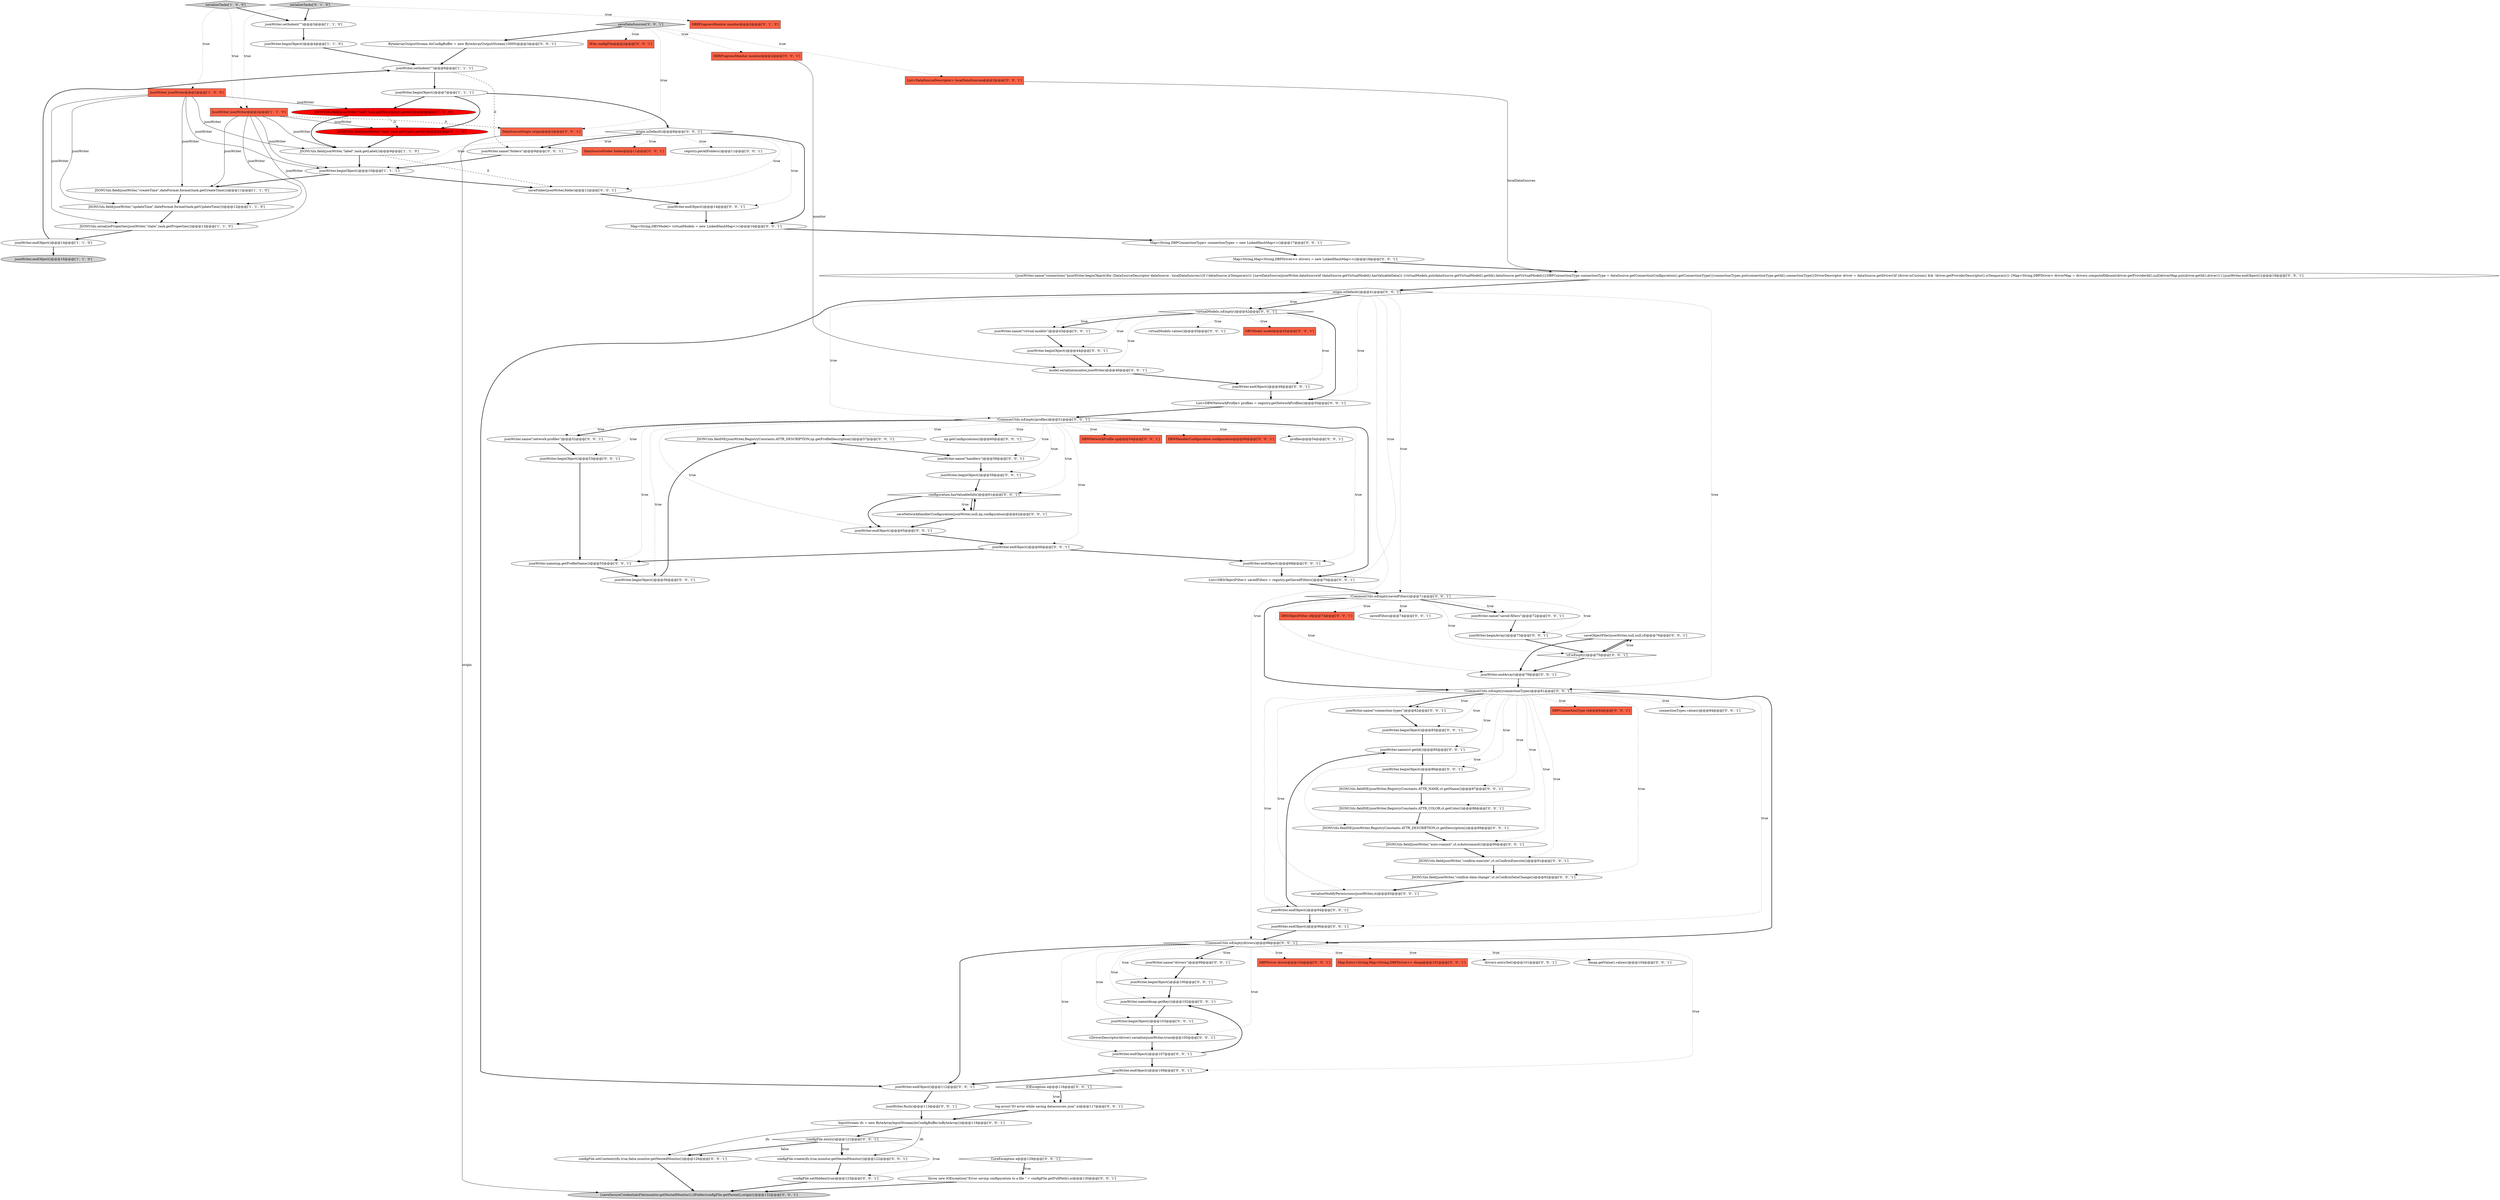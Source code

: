 digraph {
33 [style = filled, label = "saveObjectFiler(jsonWriter,null,null,cf)@@@76@@@['0', '0', '1']", fillcolor = white, shape = ellipse image = "AAA0AAABBB3BBB"];
65 [style = filled, label = "DBPDriver driver@@@104@@@['0', '0', '1']", fillcolor = tomato, shape = box image = "AAA0AAABBB3BBB"];
39 [style = filled, label = "dmap.getValue().values()@@@104@@@['0', '0', '1']", fillcolor = white, shape = ellipse image = "AAA0AAABBB3BBB"];
77 [style = filled, label = "jsonWriter.beginObject()@@@83@@@['0', '0', '1']", fillcolor = white, shape = ellipse image = "AAA0AAABBB3BBB"];
32 [style = filled, label = "List<DBSObjectFilter> savedFilters = registry.getSavedFilters()@@@70@@@['0', '0', '1']", fillcolor = white, shape = ellipse image = "AAA0AAABBB3BBB"];
105 [style = filled, label = "DBPConnectionType ct@@@84@@@['0', '0', '1']", fillcolor = tomato, shape = box image = "AAA0AAABBB3BBB"];
25 [style = filled, label = "saveDataSources['0', '0', '1']", fillcolor = lightgray, shape = diamond image = "AAA0AAABBB3BBB"];
104 [style = filled, label = "DBSObjectFilter cf@@@74@@@['0', '0', '1']", fillcolor = tomato, shape = box image = "AAA0AAABBB3BBB"];
46 [style = filled, label = "virtualModels.values()@@@45@@@['0', '0', '1']", fillcolor = white, shape = ellipse image = "AAA0AAABBB3BBB"];
91 [style = filled, label = "np.getConfigurations()@@@60@@@['0', '0', '1']", fillcolor = white, shape = ellipse image = "AAA0AAABBB3BBB"];
40 [style = filled, label = "saveFolder(jsonWriter,folder)@@@12@@@['0', '0', '1']", fillcolor = white, shape = ellipse image = "AAA0AAABBB3BBB"];
89 [style = filled, label = "configFile.setHidden(true)@@@123@@@['0', '0', '1']", fillcolor = white, shape = ellipse image = "AAA0AAABBB3BBB"];
13 [style = filled, label = "jsonWriter.beginObject()@@@10@@@['1', '1', '1']", fillcolor = white, shape = ellipse image = "AAA0AAABBB1BBB"];
50 [style = filled, label = "!virtualModels.isEmpty()@@@42@@@['0', '0', '1']", fillcolor = white, shape = diamond image = "AAA0AAABBB3BBB"];
17 [style = filled, label = "JSONUtils.field(jsonWriter,\"task\",task.getType().getId())@@@8@@@['0', '1', '0']", fillcolor = red, shape = ellipse image = "AAA1AAABBB2BBB"];
11 [style = filled, label = "JSONUtils.field(jsonWriter,\"createTime\",dateFormat.format(task.getCreateTime()))@@@11@@@['1', '1', '0']", fillcolor = white, shape = ellipse image = "AAA0AAABBB1BBB"];
100 [style = filled, label = "JSONUtils.field(jsonWriter,\"confirm-data-change\",ct.isConfirmDataChange())@@@92@@@['0', '0', '1']", fillcolor = white, shape = ellipse image = "AAA0AAABBB3BBB"];
56 [style = filled, label = "jsonWriter.flush()@@@113@@@['0', '0', '1']", fillcolor = white, shape = ellipse image = "AAA0AAABBB3BBB"];
28 [style = filled, label = "DataSourceFolder folder@@@11@@@['0', '0', '1']", fillcolor = tomato, shape = box image = "AAA0AAABBB3BBB"];
99 [style = filled, label = "!CommonUtils.isEmpty(savedFilters)@@@71@@@['0', '0', '1']", fillcolor = white, shape = diamond image = "AAA0AAABBB3BBB"];
42 [style = filled, label = "JSONUtils.fieldNE(jsonWriter,RegistryConstants.ATTR_COLOR,ct.getColor())@@@88@@@['0', '0', '1']", fillcolor = white, shape = ellipse image = "AAA0AAABBB3BBB"];
4 [style = filled, label = "JSONUtils.field(jsonWriter,\"label\",task.getLabel())@@@9@@@['1', '1', '0']", fillcolor = white, shape = ellipse image = "AAA0AAABBB1BBB"];
53 [style = filled, label = "jsonWriter.beginObject()@@@100@@@['0', '0', '1']", fillcolor = white, shape = ellipse image = "AAA0AAABBB3BBB"];
86 [style = filled, label = "jsonWriter.beginObject()@@@86@@@['0', '0', '1']", fillcolor = white, shape = ellipse image = "AAA0AAABBB3BBB"];
1 [style = filled, label = "jsonWriter.endObject()@@@16@@@['1', '1', '0']", fillcolor = lightgray, shape = ellipse image = "AAA0AAABBB1BBB"];
47 [style = filled, label = "origin.isDefault()@@@8@@@['0', '0', '1']", fillcolor = white, shape = diamond image = "AAA0AAABBB3BBB"];
37 [style = filled, label = "configFile.create(ifs,true,monitor.getNestedMonitor())@@@122@@@['0', '0', '1']", fillcolor = white, shape = ellipse image = "AAA0AAABBB3BBB"];
75 [style = filled, label = "!CommonUtils.isEmpty(profiles)@@@51@@@['0', '0', '1']", fillcolor = white, shape = diamond image = "AAA0AAABBB3BBB"];
36 [style = filled, label = "jsonWriter.name(\"connection-types\")@@@82@@@['0', '0', '1']", fillcolor = white, shape = ellipse image = "AAA0AAABBB3BBB"];
44 [style = filled, label = "JSONUtils.fieldNE(jsonWriter,RegistryConstants.ATTR_DESCRIPTION,np.getProfileDescription())@@@57@@@['0', '0', '1']", fillcolor = white, shape = ellipse image = "AAA0AAABBB3BBB"];
6 [style = filled, label = "jsonWriter.setIndent(\"\")@@@6@@@['1', '1', '1']", fillcolor = white, shape = ellipse image = "AAA0AAABBB1BBB"];
31 [style = filled, label = "jsonWriter.name(\"folders\")@@@9@@@['0', '0', '1']", fillcolor = white, shape = ellipse image = "AAA0AAABBB3BBB"];
64 [style = filled, label = "JSONUtils.field(jsonWriter,\"confirm-execute\",ct.isConfirmExecute())@@@91@@@['0', '0', '1']", fillcolor = white, shape = ellipse image = "AAA0AAABBB3BBB"];
70 [style = filled, label = "jsonWriter.beginObject()@@@59@@@['0', '0', '1']", fillcolor = white, shape = ellipse image = "AAA0AAABBB3BBB"];
93 [style = filled, label = "jsonWriter.name(np.getProfileName())@@@55@@@['0', '0', '1']", fillcolor = white, shape = ellipse image = "AAA0AAABBB3BBB"];
69 [style = filled, label = "DBWNetworkProfile np@@@54@@@['0', '0', '1']", fillcolor = tomato, shape = box image = "AAA0AAABBB3BBB"];
15 [style = filled, label = "DBRProgressMonitor monitor@@@2@@@['0', '1', '0']", fillcolor = tomato, shape = box image = "AAA0AAABBB2BBB"];
67 [style = filled, label = "Map.Entry<String,Map<String,DBPDriver>> dmap@@@101@@@['0', '0', '1']", fillcolor = tomato, shape = box image = "AAA0AAABBB3BBB"];
82 [style = filled, label = "drivers.entrySet()@@@101@@@['0', '0', '1']", fillcolor = white, shape = ellipse image = "AAA0AAABBB3BBB"];
19 [style = filled, label = "DBWHandlerConfiguration configuration@@@60@@@['0', '0', '1']", fillcolor = tomato, shape = box image = "AAA0AAABBB3BBB"];
26 [style = filled, label = "model.serialize(monitor,jsonWriter)@@@46@@@['0', '0', '1']", fillcolor = white, shape = ellipse image = "AAA0AAABBB3BBB"];
78 [style = filled, label = "jsonWriter.endObject()@@@94@@@['0', '0', '1']", fillcolor = white, shape = ellipse image = "AAA0AAABBB3BBB"];
80 [style = filled, label = "connectionTypes.values()@@@84@@@['0', '0', '1']", fillcolor = white, shape = ellipse image = "AAA0AAABBB3BBB"];
2 [style = filled, label = "JsonWriter jsonWriter@@@2@@@['1', '0', '0']", fillcolor = tomato, shape = box image = "AAA0AAABBB1BBB"];
24 [style = filled, label = "configFile.setContents(ifs,true,false,monitor.getNestedMonitor())@@@126@@@['0', '0', '1']", fillcolor = white, shape = ellipse image = "AAA0AAABBB3BBB"];
57 [style = filled, label = "jsonWriter.beginObject()@@@53@@@['0', '0', '1']", fillcolor = white, shape = ellipse image = "AAA0AAABBB3BBB"];
34 [style = filled, label = "ByteArrayOutputStream dsConfigBuffer = new ByteArrayOutputStream(10000)@@@3@@@['0', '0', '1']", fillcolor = white, shape = ellipse image = "AAA0AAABBB3BBB"];
85 [style = filled, label = "jsonWriter.endObject()@@@14@@@['0', '0', '1']", fillcolor = white, shape = ellipse image = "AAA0AAABBB3BBB"];
76 [style = filled, label = "jsonWriter.beginObject()@@@56@@@['0', '0', '1']", fillcolor = white, shape = ellipse image = "AAA0AAABBB3BBB"];
8 [style = filled, label = "JSONUtils.field(jsonWriter,\"updateTime\",dateFormat.format(task.getUpdateTime()))@@@12@@@['1', '1', '0']", fillcolor = white, shape = ellipse image = "AAA0AAABBB1BBB"];
98 [style = filled, label = "IFile configFile@@@2@@@['0', '0', '1']", fillcolor = tomato, shape = box image = "AAA0AAABBB3BBB"];
9 [style = filled, label = "jsonWriter.beginObject()@@@4@@@['1', '1', '0']", fillcolor = white, shape = ellipse image = "AAA0AAABBB1BBB"];
68 [style = filled, label = "saveNetworkHandlerConfiguration(jsonWriter,null,np,configuration)@@@62@@@['0', '0', '1']", fillcolor = white, shape = ellipse image = "AAA0AAABBB3BBB"];
45 [style = filled, label = "Map<String,DBPConnectionType> connectionTypes = new LinkedHashMap<>()@@@17@@@['0', '0', '1']", fillcolor = white, shape = ellipse image = "AAA0AAABBB3BBB"];
58 [style = filled, label = "serializeModifyPermissions(jsonWriter,ct)@@@93@@@['0', '0', '1']", fillcolor = white, shape = ellipse image = "AAA0AAABBB3BBB"];
79 [style = filled, label = "jsonWriter.name(dmap.getKey())@@@102@@@['0', '0', '1']", fillcolor = white, shape = ellipse image = "AAA0AAABBB3BBB"];
96 [style = filled, label = "List<DBWNetworkProfile> profiles = registry.getNetworkProfiles()@@@50@@@['0', '0', '1']", fillcolor = white, shape = ellipse image = "AAA0AAABBB3BBB"];
83 [style = filled, label = "jsonWriter.beginObject()@@@44@@@['0', '0', '1']", fillcolor = white, shape = ellipse image = "AAA0AAABBB3BBB"];
35 [style = filled, label = "DBRProgressMonitor monitor@@@2@@@['0', '0', '1']", fillcolor = tomato, shape = box image = "AAA0AAABBB3BBB"];
62 [style = filled, label = "DBVModel model@@@45@@@['0', '0', '1']", fillcolor = tomato, shape = box image = "AAA0AAABBB3BBB"];
72 [style = filled, label = "!configFile.exists()@@@121@@@['0', '0', '1']", fillcolor = white, shape = diamond image = "AAA0AAABBB3BBB"];
108 [style = filled, label = "jsonWriter.name(\"virtual-models\")@@@43@@@['0', '0', '1']", fillcolor = white, shape = ellipse image = "AAA0AAABBB3BBB"];
7 [style = filled, label = "jsonWriter.endObject()@@@14@@@['1', '1', '0']", fillcolor = white, shape = ellipse image = "AAA0AAABBB1BBB"];
88 [style = filled, label = "jsonWriter.name(ct.getId())@@@85@@@['0', '0', '1']", fillcolor = white, shape = ellipse image = "AAA0AAABBB3BBB"];
61 [style = filled, label = "{jsonWriter.name(\"connections\")jsonWriter.beginObject()for (DataSourceDescriptor dataSource : localDataSources){if (!dataSource.isTemporary()) {saveDataSource(jsonWriter,dataSource)if (dataSource.getVirtualModel().hasValuableData()) {virtualModels.put(dataSource.getVirtualModel().getId(),dataSource.getVirtualModel())}DBPConnectionType connectionType = dataSource.getConnectionConfiguration().getConnectionType(){connectionTypes.put(connectionType.getId(),connectionType)}DriverDescriptor driver = dataSource.getDriver()if (driver.isCustom() && !driver.getProviderDescriptor().isTemporary()) {Map<String,DBPDriver> driverMap = drivers.computeIfAbsent(driver.getProviderId(),null)driverMap.put(driver.getId(),driver)}}}jsonWriter.endObject()}@@@19@@@['0', '0', '1']", fillcolor = white, shape = ellipse image = "AAA0AAABBB3BBB"];
48 [style = filled, label = "JSONUtils.fieldNE(jsonWriter,RegistryConstants.ATTR_NAME,ct.getName())@@@87@@@['0', '0', '1']", fillcolor = white, shape = ellipse image = "AAA0AAABBB3BBB"];
87 [style = filled, label = "jsonWriter.name(\"saved-filters\")@@@72@@@['0', '0', '1']", fillcolor = white, shape = ellipse image = "AAA0AAABBB3BBB"];
52 [style = filled, label = "jsonWriter.endObject()@@@109@@@['0', '0', '1']", fillcolor = white, shape = ellipse image = "AAA0AAABBB3BBB"];
102 [style = filled, label = "jsonWriter.endObject()@@@68@@@['0', '0', '1']", fillcolor = white, shape = ellipse image = "AAA0AAABBB3BBB"];
10 [style = filled, label = "serializeTasks['1', '0', '0']", fillcolor = lightgray, shape = diamond image = "AAA0AAABBB1BBB"];
81 [style = filled, label = "CoreException e@@@129@@@['0', '0', '1']", fillcolor = white, shape = diamond image = "AAA0AAABBB3BBB"];
66 [style = filled, label = "savedFilters@@@74@@@['0', '0', '1']", fillcolor = white, shape = ellipse image = "AAA0AAABBB3BBB"];
3 [style = filled, label = "JsonWriter jsonWriter@@@2@@@['1', '1', '0']", fillcolor = tomato, shape = box image = "AAA0AAABBB1BBB"];
16 [style = filled, label = "serializeTasks['0', '1', '0']", fillcolor = lightgray, shape = diamond image = "AAA0AAABBB2BBB"];
5 [style = filled, label = "JSONUtils.serializeProperties(jsonWriter,\"state\",task.getProperties())@@@13@@@['1', '1', '0']", fillcolor = white, shape = ellipse image = "AAA0AAABBB1BBB"];
106 [style = filled, label = "!CommonUtils.isEmpty(drivers)@@@98@@@['0', '0', '1']", fillcolor = white, shape = diamond image = "AAA0AAABBB3BBB"];
0 [style = filled, label = "JSONUtils.field(jsonWriter,\"task\",task.getDescriptor().getId())@@@8@@@['1', '0', '0']", fillcolor = red, shape = ellipse image = "AAA1AAABBB1BBB"];
38 [style = filled, label = "registry.getAllFolders()@@@11@@@['0', '0', '1']", fillcolor = white, shape = ellipse image = "AAA0AAABBB3BBB"];
90 [style = filled, label = "jsonWriter.endObject()@@@65@@@['0', '0', '1']", fillcolor = white, shape = ellipse image = "AAA0AAABBB3BBB"];
12 [style = filled, label = "jsonWriter.setIndent(\"\")@@@3@@@['1', '1', '0']", fillcolor = white, shape = ellipse image = "AAA0AAABBB1BBB"];
103 [style = filled, label = "!CommonUtils.isEmpty(connectionTypes)@@@81@@@['0', '0', '1']", fillcolor = white, shape = diamond image = "AAA0AAABBB3BBB"];
29 [style = filled, label = "configuration.hasValuableInfo()@@@61@@@['0', '0', '1']", fillcolor = white, shape = diamond image = "AAA0AAABBB3BBB"];
22 [style = filled, label = "jsonWriter.endObject()@@@96@@@['0', '0', '1']", fillcolor = white, shape = ellipse image = "AAA0AAABBB3BBB"];
23 [style = filled, label = "IOException e@@@116@@@['0', '0', '1']", fillcolor = white, shape = diamond image = "AAA0AAABBB3BBB"];
27 [style = filled, label = "jsonWriter.endObject()@@@66@@@['0', '0', '1']", fillcolor = white, shape = ellipse image = "AAA0AAABBB3BBB"];
20 [style = filled, label = "List<DataSourceDescriptor> localDataSources@@@2@@@['0', '0', '1']", fillcolor = tomato, shape = box image = "AAA0AAABBB3BBB"];
54 [style = filled, label = "((DriverDescriptor)driver).serialize(jsonWriter,true)@@@105@@@['0', '0', '1']", fillcolor = white, shape = ellipse image = "AAA0AAABBB3BBB"];
41 [style = filled, label = "origin.isDefault()@@@41@@@['0', '0', '1']", fillcolor = white, shape = diamond image = "AAA0AAABBB3BBB"];
51 [style = filled, label = "jsonWriter.name(\"handlers\")@@@58@@@['0', '0', '1']", fillcolor = white, shape = ellipse image = "AAA0AAABBB3BBB"];
95 [style = filled, label = "jsonWriter.endObject()@@@48@@@['0', '0', '1']", fillcolor = white, shape = ellipse image = "AAA0AAABBB3BBB"];
101 [style = filled, label = "profiles@@@54@@@['0', '0', '1']", fillcolor = white, shape = ellipse image = "AAA0AAABBB3BBB"];
63 [style = filled, label = "jsonWriter.endArray()@@@79@@@['0', '0', '1']", fillcolor = white, shape = ellipse image = "AAA0AAABBB3BBB"];
59 [style = filled, label = "JSONUtils.fieldNE(jsonWriter,RegistryConstants.ATTR_DESCRIPTION,ct.getDescription())@@@89@@@['0', '0', '1']", fillcolor = white, shape = ellipse image = "AAA0AAABBB3BBB"];
43 [style = filled, label = "jsonWriter.name(\"drivers\")@@@99@@@['0', '0', '1']", fillcolor = white, shape = ellipse image = "AAA0AAABBB3BBB"];
30 [style = filled, label = "log.error(\"IO error while saving datasources json\",e)@@@117@@@['0', '0', '1']", fillcolor = white, shape = ellipse image = "AAA0AAABBB3BBB"];
21 [style = filled, label = "InputStream ifs = new ByteArrayInputStream(dsConfigBuffer.toByteArray())@@@119@@@['0', '0', '1']", fillcolor = white, shape = ellipse image = "AAA0AAABBB3BBB"];
14 [style = filled, label = "jsonWriter.beginObject()@@@7@@@['1', '1', '1']", fillcolor = white, shape = ellipse image = "AAA0AAABBB1BBB"];
73 [style = filled, label = "jsonWriter.endObject()@@@112@@@['0', '0', '1']", fillcolor = white, shape = ellipse image = "AAA0AAABBB3BBB"];
94 [style = filled, label = "jsonWriter.endObject()@@@107@@@['0', '0', '1']", fillcolor = white, shape = ellipse image = "AAA0AAABBB3BBB"];
107 [style = filled, label = "DataSourceOrigin origin@@@2@@@['0', '0', '1']", fillcolor = tomato, shape = box image = "AAA0AAABBB3BBB"];
18 [style = filled, label = "!cf.isEmpty()@@@75@@@['0', '0', '1']", fillcolor = white, shape = diamond image = "AAA0AAABBB3BBB"];
84 [style = filled, label = "jsonWriter.name(\"network-profiles\")@@@52@@@['0', '0', '1']", fillcolor = white, shape = ellipse image = "AAA0AAABBB3BBB"];
55 [style = filled, label = "Map<String,DBVModel> virtualModels = new LinkedHashMap<>()@@@16@@@['0', '0', '1']", fillcolor = white, shape = ellipse image = "AAA0AAABBB3BBB"];
71 [style = filled, label = "Map<String,Map<String,DBPDriver>> drivers = new LinkedHashMap<>()@@@18@@@['0', '0', '1']", fillcolor = white, shape = ellipse image = "AAA0AAABBB3BBB"];
60 [style = filled, label = "{saveSecureCredentialsFile(monitor.getNestedMonitor(),(IFolder)configFile.getParent(),origin)}@@@132@@@['0', '0', '1']", fillcolor = lightgray, shape = ellipse image = "AAA0AAABBB3BBB"];
92 [style = filled, label = "jsonWriter.beginObject()@@@103@@@['0', '0', '1']", fillcolor = white, shape = ellipse image = "AAA0AAABBB3BBB"];
74 [style = filled, label = "jsonWriter.beginArray()@@@73@@@['0', '0', '1']", fillcolor = white, shape = ellipse image = "AAA0AAABBB3BBB"];
49 [style = filled, label = "throw new IOException(\"Error saving configuration to a file \" + configFile.getFullPath(),e)@@@130@@@['0', '0', '1']", fillcolor = white, shape = ellipse image = "AAA0AAABBB3BBB"];
97 [style = filled, label = "JSONUtils.field(jsonWriter,\"auto-commit\",ct.isAutocommit())@@@90@@@['0', '0', '1']", fillcolor = white, shape = ellipse image = "AAA0AAABBB3BBB"];
88->86 [style = bold, label=""];
59->97 [style = bold, label=""];
24->60 [style = bold, label=""];
70->29 [style = bold, label=""];
75->70 [style = dotted, label="true"];
77->88 [style = bold, label=""];
102->32 [style = bold, label=""];
25->34 [style = bold, label=""];
25->35 [style = dotted, label="true"];
10->3 [style = dotted, label="true"];
14->17 [style = bold, label=""];
107->60 [style = solid, label="origin"];
20->61 [style = solid, label="localDataSources"];
12->9 [style = bold, label=""];
26->95 [style = bold, label=""];
47->85 [style = dotted, label="true"];
103->77 [style = dotted, label="true"];
79->92 [style = bold, label=""];
33->63 [style = bold, label=""];
9->6 [style = bold, label=""];
44->51 [style = bold, label=""];
25->107 [style = dotted, label="true"];
27->93 [style = bold, label=""];
87->74 [style = bold, label=""];
50->62 [style = dotted, label="true"];
92->54 [style = bold, label=""];
21->72 [style = bold, label=""];
75->90 [style = dotted, label="true"];
106->67 [style = dotted, label="true"];
33->18 [style = bold, label=""];
94->52 [style = bold, label=""];
10->12 [style = bold, label=""];
43->53 [style = bold, label=""];
75->51 [style = dotted, label="true"];
21->37 [style = solid, label="ifs"];
99->18 [style = dotted, label="true"];
75->44 [style = dotted, label="true"];
103->58 [style = dotted, label="true"];
21->24 [style = solid, label="ifs"];
50->108 [style = bold, label=""];
2->4 [style = solid, label="jsonWriter"];
36->77 [style = bold, label=""];
103->22 [style = dotted, label="true"];
73->56 [style = bold, label=""];
50->26 [style = dotted, label="true"];
106->54 [style = dotted, label="true"];
96->75 [style = bold, label=""];
100->58 [style = bold, label=""];
3->4 [style = solid, label="jsonWriter"];
41->99 [style = dotted, label="true"];
106->43 [style = dotted, label="true"];
7->1 [style = bold, label=""];
63->103 [style = bold, label=""];
23->30 [style = bold, label=""];
3->8 [style = solid, label="jsonWriter"];
75->29 [style = dotted, label="true"];
52->73 [style = bold, label=""];
47->28 [style = dotted, label="true"];
6->31 [style = dashed, label="0"];
84->57 [style = bold, label=""];
81->49 [style = bold, label=""];
13->40 [style = bold, label=""];
85->55 [style = bold, label=""];
106->82 [style = dotted, label="true"];
0->17 [style = dashed, label="0"];
13->11 [style = bold, label=""];
22->106 [style = bold, label=""];
75->76 [style = dotted, label="true"];
75->102 [style = dotted, label="true"];
45->71 [style = bold, label=""];
71->61 [style = bold, label=""];
108->83 [style = bold, label=""];
89->60 [style = bold, label=""];
99->87 [style = dotted, label="true"];
32->99 [style = bold, label=""];
83->26 [style = bold, label=""];
103->36 [style = bold, label=""];
106->43 [style = bold, label=""];
54->94 [style = bold, label=""];
72->37 [style = dotted, label="true"];
56->21 [style = bold, label=""];
99->104 [style = dotted, label="true"];
106->53 [style = dotted, label="true"];
25->20 [style = dotted, label="true"];
7->6 [style = bold, label=""];
75->69 [style = dotted, label="true"];
64->100 [style = bold, label=""];
11->8 [style = bold, label=""];
5->7 [style = bold, label=""];
50->108 [style = dotted, label="true"];
68->29 [style = bold, label=""];
58->78 [style = bold, label=""];
103->97 [style = dotted, label="true"];
29->68 [style = dotted, label="true"];
47->38 [style = dotted, label="true"];
50->95 [style = dotted, label="true"];
103->105 [style = dotted, label="true"];
72->89 [style = dotted, label="true"];
41->50 [style = bold, label=""];
3->13 [style = solid, label="jsonWriter"];
75->27 [style = dotted, label="true"];
41->73 [style = bold, label=""];
72->37 [style = bold, label=""];
2->5 [style = solid, label="jsonWriter"];
78->88 [style = bold, label=""];
41->96 [style = dotted, label="true"];
103->80 [style = dotted, label="true"];
61->41 [style = bold, label=""];
57->93 [style = bold, label=""];
93->76 [style = bold, label=""];
75->84 [style = dotted, label="true"];
103->78 [style = dotted, label="true"];
75->91 [style = dotted, label="true"];
99->63 [style = dotted, label="true"];
41->50 [style = dotted, label="true"];
97->64 [style = bold, label=""];
75->93 [style = dotted, label="true"];
18->33 [style = dotted, label="true"];
47->31 [style = bold, label=""];
31->13 [style = bold, label=""];
103->100 [style = dotted, label="true"];
4->13 [style = bold, label=""];
18->33 [style = bold, label=""];
53->79 [style = bold, label=""];
94->79 [style = bold, label=""];
103->36 [style = dotted, label="true"];
106->79 [style = dotted, label="true"];
3->107 [style = dashed, label="0"];
3->17 [style = solid, label="jsonWriter"];
2->0 [style = solid, label="jsonWriter"];
99->103 [style = bold, label=""];
40->85 [style = bold, label=""];
2->8 [style = solid, label="jsonWriter"];
29->68 [style = bold, label=""];
103->48 [style = dotted, label="true"];
106->65 [style = dotted, label="true"];
30->21 [style = bold, label=""];
50->46 [style = dotted, label="true"];
75->57 [style = dotted, label="true"];
106->92 [style = dotted, label="true"];
10->2 [style = dotted, label="true"];
72->24 [style = bold, label=""];
49->60 [style = bold, label=""];
14->47 [style = bold, label=""];
41->32 [style = dotted, label="true"];
2->11 [style = solid, label="jsonWriter"];
50->83 [style = dotted, label="true"];
42->59 [style = bold, label=""];
72->24 [style = dotted, label="false"];
17->4 [style = bold, label=""];
99->87 [style = bold, label=""];
16->15 [style = dotted, label="true"];
41->75 [style = dotted, label="true"];
25->98 [style = dotted, label="true"];
75->101 [style = dotted, label="true"];
103->86 [style = dotted, label="true"];
103->42 [style = dotted, label="true"];
75->19 [style = dotted, label="true"];
3->5 [style = solid, label="jsonWriter"];
75->84 [style = bold, label=""];
103->88 [style = dotted, label="true"];
103->59 [style = dotted, label="true"];
50->96 [style = bold, label=""];
68->90 [style = bold, label=""];
41->106 [style = dotted, label="true"];
23->30 [style = dotted, label="true"];
86->48 [style = bold, label=""];
106->52 [style = dotted, label="true"];
41->103 [style = dotted, label="true"];
35->26 [style = solid, label="monitor"];
81->49 [style = dotted, label="true"];
47->31 [style = dotted, label="true"];
48->42 [style = bold, label=""];
106->94 [style = dotted, label="true"];
27->102 [style = bold, label=""];
16->3 [style = dotted, label="true"];
18->63 [style = bold, label=""];
6->14 [style = bold, label=""];
76->44 [style = bold, label=""];
74->18 [style = bold, label=""];
51->70 [style = bold, label=""];
75->32 [style = bold, label=""];
2->13 [style = solid, label="jsonWriter"];
47->55 [style = bold, label=""];
14->0 [style = bold, label=""];
8->5 [style = bold, label=""];
103->64 [style = dotted, label="true"];
106->39 [style = dotted, label="true"];
0->4 [style = bold, label=""];
34->6 [style = bold, label=""];
47->40 [style = dotted, label="true"];
95->96 [style = bold, label=""];
90->27 [style = bold, label=""];
106->73 [style = bold, label=""];
29->90 [style = bold, label=""];
37->89 [style = bold, label=""];
103->106 [style = bold, label=""];
47->13 [style = dotted, label="true"];
99->66 [style = dotted, label="true"];
3->11 [style = solid, label="jsonWriter"];
4->40 [style = dashed, label="0"];
16->12 [style = bold, label=""];
78->22 [style = bold, label=""];
55->45 [style = bold, label=""];
99->74 [style = dotted, label="true"];
}
